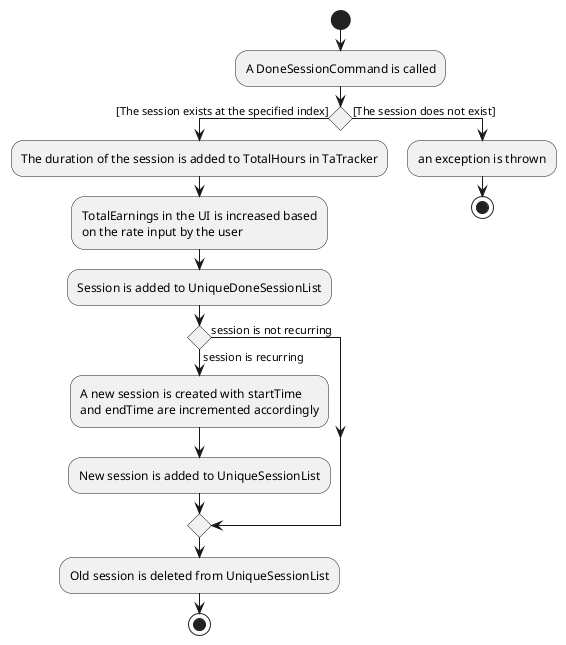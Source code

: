 @startuml
start
:A DoneSessionCommand is called;

if () then ([The session exists at the specified index])
  :The duration of the session is added to TotalHours in TaTracker;
  :TotalEarnings in the UI is increased based
  on the rate input by the user;
  :Session is added to UniqueDoneSessionList;

  if () then (session is recurring)
    :A new session is created with startTime
    and endTime are incremented accordingly;
    :New session is added to UniqueSessionList;

    else (session is not recurring)
endif
    :Old session is deleted from UniqueSessionList;

    stop

else([The session does not exist])
  :an exception is thrown;
stop
@enduml
